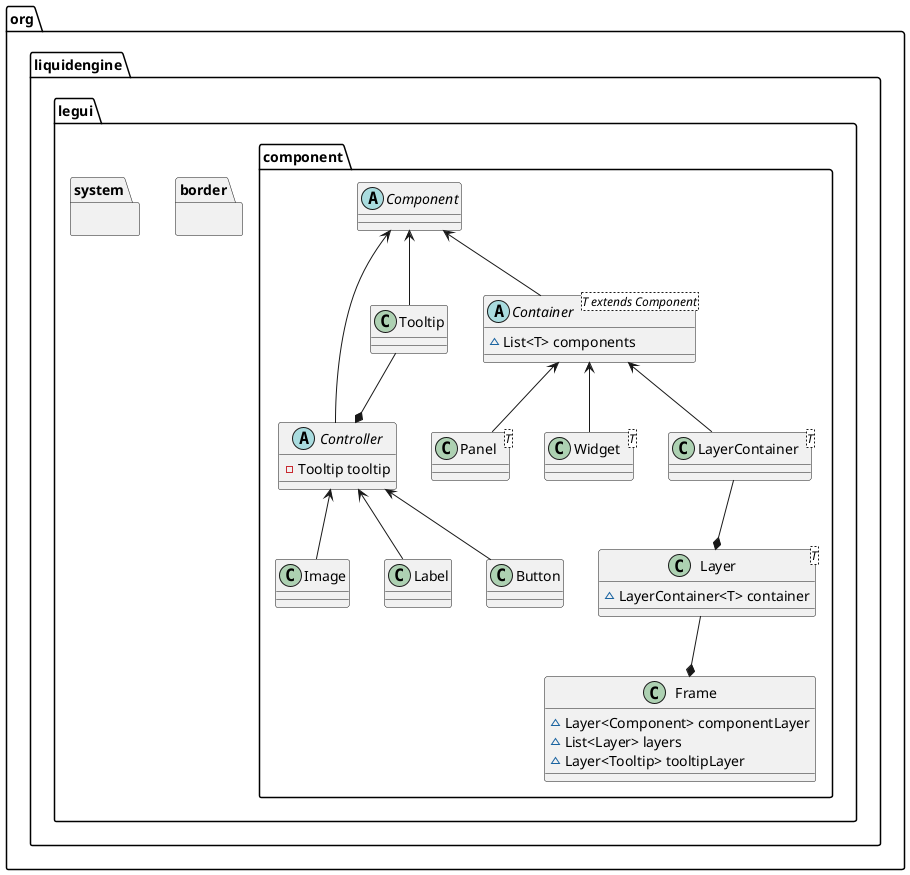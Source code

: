 @startuml
package org.liquidengine.legui{
    package component{
        abstract class Component
        abstract class Controller {
            -Tooltip tooltip
        }
        abstract class Container<T extends Component> {
            ~List<T> components
        }
        class Panel<T>
        class Widget<T>
        class LayerContainer<T>
        class Button
        class Image
        class Label
        class Tooltip
        class Layer<T> {
            ~LayerContainer<T> container
        }
        class Frame {
            ~Layer<Component> componentLayer
            ~List<Layer> layers
            ~Layer<Tooltip> tooltipLayer
        }

        Component       <--     Container
        Container       <--     Panel
        Container       <--     Widget
        Container       <--     LayerContainer

        Component       <--     Tooltip
        Component       <--     Controller

        Controller      <--     Button
        Controller      <--     Image
        Controller      <--     Label

        Tooltip         --*     Controller
        LayerContainer  --*     Layer
        Frame           *-up-   Layer
    }

    package border{

    }

    package system{

    }
}
@enduml